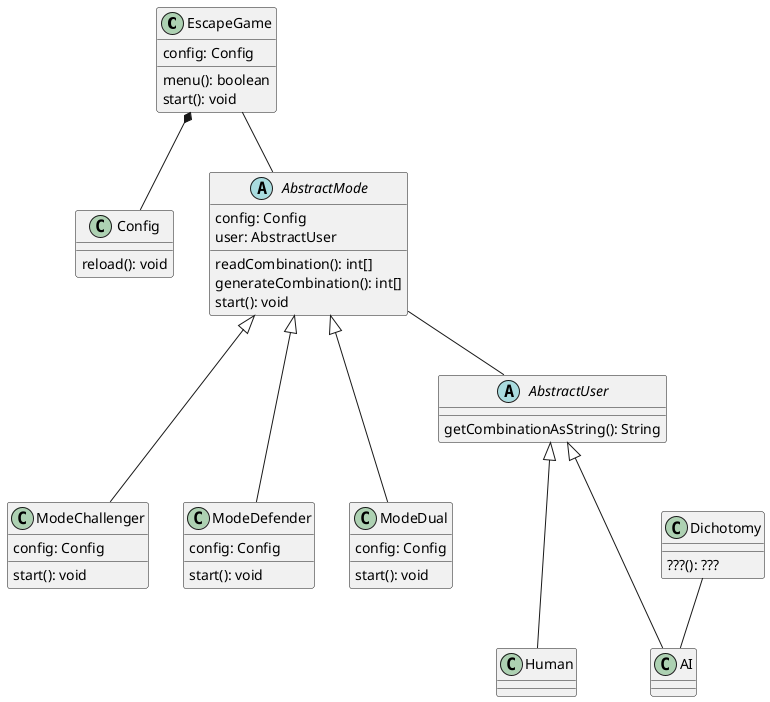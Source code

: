 @startuml

Class EscapeGame {
config: Config
menu(): boolean
start(): void
}

class Config {

reload(): void
}

abstract class AbstractMode {
config: Config
user: AbstractUser
readCombination(): int[]
generateCombination(): int[]
start(): void
}

class ModeChallenger {
config: Config
start(): void
}

class ModeDefender {
config: Config
start(): void
}

class ModeDual {
config: Config
start(): void
}

class Dichotomy {
???(): ???
}

abstract class AbstractUser {
getCombinationAsString(): String
}

class Human {

}

class AI{

}

AbstractMode <|--- ModeChallenger
AbstractMode <|--- ModeDefender
AbstractMode <|--- ModeDual

AbstractUser <|--- AI
AbstractUser <|--- Human

EscapeGame -- AbstractMode

Dichotomy -- AI

EscapeGame *-- Config

AbstractMode -- AbstractUser

@enduml